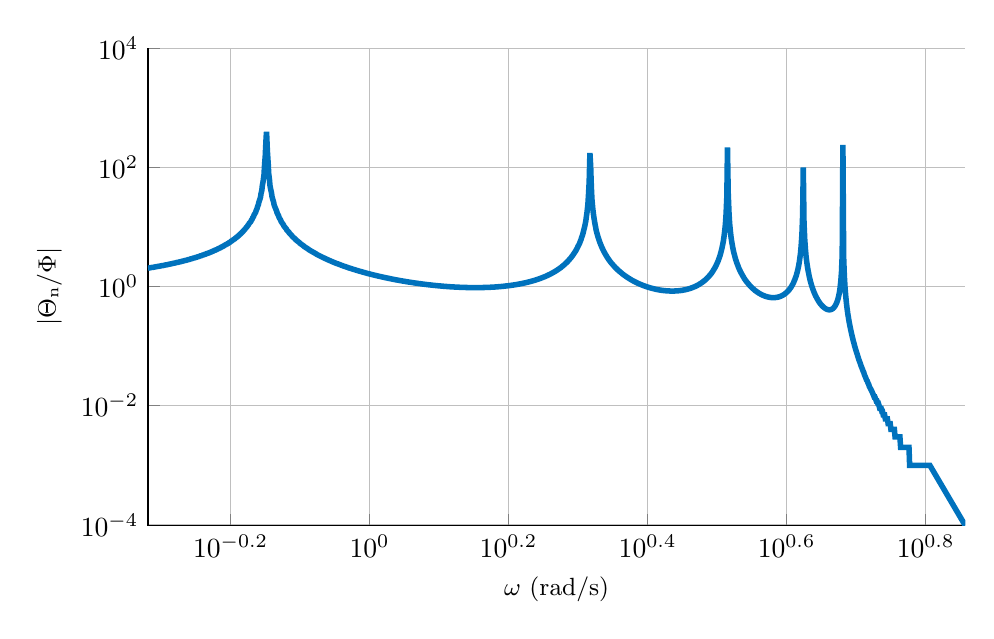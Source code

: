 % This file was created by matlab2tikz.
%
\definecolor{mycolor1}{rgb}{0.0,0.447,0.741}%
%
\begin{tikzpicture}

\begin{axis}[%
width=0.856\textwidth,
height=0.5\textwidth,
at={(0\textwidth,0\textwidth)},
scale only axis,
xmode=log,
xmin=0.48,
xmax=7.195,
xminorticks=true,
xlabel style={font=\color{white!15!black}},
xlabel={$\omega\text{ (rad/s)}$},
ymode=log,
ymin=9.753e-05,
ymax=10000,
yminorticks=true,
ylabel style={font=\color{white!15!black}},
ylabel={$\text{$|$}\Theta{}_\text{n}\text{/}\Phi\text{$|$}$},
axis background/.style={fill=white},
axis x line*=bottom,
axis y line*=left,
xmajorgrids,
xminorgrids,
ymajorgrids,
yminorgrids,
ylabel style={font=\small},
xlabel style={font=\small}
]
\addplot [color=mycolor1, line width=2.0pt, forget plot]
  table[row sep=crcr]{%
0.48	2.032\\
0.481	2.041\\
0.482	2.05\\
0.483	2.059\\
0.484	2.068\\
0.485	2.078\\
0.486	2.087\\
0.488	2.097\\
0.489	2.106\\
0.49	2.116\\
0.491	2.126\\
0.492	2.136\\
0.493	2.146\\
0.494	2.156\\
0.495	2.167\\
0.497	2.178\\
0.498	2.188\\
0.499	2.199\\
0.5	2.21\\
0.501	2.221\\
0.502	2.233\\
0.504	2.244\\
0.505	2.256\\
0.506	2.268\\
0.507	2.28\\
0.508	2.292\\
0.509	2.304\\
0.511	2.317\\
0.512	2.33\\
0.513	2.342\\
0.514	2.356\\
0.515	2.369\\
0.516	2.382\\
0.518	2.396\\
0.519	2.41\\
0.52	2.424\\
0.521	2.438\\
0.522	2.453\\
0.524	2.468\\
0.525	2.483\\
0.526	2.498\\
0.527	2.513\\
0.528	2.529\\
0.53	2.545\\
0.531	2.561\\
0.532	2.578\\
0.533	2.595\\
0.535	2.612\\
0.536	2.629\\
0.537	2.647\\
0.538	2.665\\
0.54	2.683\\
0.541	2.702\\
0.542	2.721\\
0.543	2.74\\
0.545	2.759\\
0.546	2.779\\
0.547	2.8\\
0.548	2.82\\
0.55	2.841\\
0.551	2.863\\
0.552	2.885\\
0.553	2.907\\
0.555	2.93\\
0.556	2.953\\
0.557	2.976\\
0.558	3.0\\
0.56	3.025\\
0.561	3.05\\
0.562	3.075\\
0.564	3.101\\
0.565	3.128\\
0.566	3.155\\
0.568	3.183\\
0.569	3.211\\
0.57	3.24\\
0.571	3.269\\
0.573	3.299\\
0.574	3.33\\
0.575	3.361\\
0.577	3.394\\
0.578	3.426\\
0.579	3.46\\
0.581	3.495\\
0.582	3.53\\
0.583	3.566\\
0.585	3.603\\
0.586	3.641\\
0.588	3.679\\
0.589	3.719\\
0.59	3.76\\
0.592	3.802\\
0.593	3.844\\
0.594	3.888\\
0.596	3.934\\
0.597	3.98\\
0.598	4.027\\
0.6	4.076\\
0.601	4.127\\
0.603	4.178\\
0.604	4.231\\
0.605	4.286\\
0.607	4.342\\
0.608	4.4\\
0.61	4.46\\
0.611	4.522\\
0.612	4.585\\
0.614	4.651\\
0.615	4.718\\
0.617	4.788\\
0.618	4.861\\
0.619	4.935\\
0.621	5.012\\
0.622	5.092\\
0.624	5.175\\
0.625	5.261\\
0.627	5.35\\
0.628	5.442\\
0.63	5.538\\
0.631	5.637\\
0.632	5.74\\
0.634	5.848\\
0.635	5.96\\
0.637	6.077\\
0.638	6.199\\
0.64	6.326\\
0.641	6.459\\
0.643	6.598\\
0.644	6.744\\
0.646	6.896\\
0.647	7.056\\
0.649	7.225\\
0.65	7.402\\
0.652	7.588\\
0.653	7.785\\
0.655	7.993\\
0.656	8.212\\
0.658	8.445\\
0.659	8.693\\
0.661	8.955\\
0.662	9.236\\
0.664	9.535\\
0.665	9.854\\
0.667	10.198\\
0.668	10.566\\
0.67	10.964\\
0.671	11.394\\
0.673	11.861\\
0.675	12.368\\
0.676	12.923\\
0.678	13.532\\
0.679	14.202\\
0.681	14.944\\
0.682	15.771\\
0.684	16.697\\
0.686	17.741\\
0.687	18.928\\
0.689	20.289\\
0.69	21.864\\
0.692	23.71\\
0.693	25.901\\
0.695	28.546\\
0.697	31.8\\
0.698	35.901\\
0.7	41.227\\
0.701	48.419\\
0.703	58.658\\
0.705	74.369\\
0.706	101.393\\
0.708	157.665\\
0.71	318.254\\
0.711	395.121\\
0.713	182.506\\
0.715	111.164\\
0.716	79.23\\
0.718	61.388\\
0.719	50.044\\
0.721	42.209\\
0.723	36.477\\
0.724	32.103\\
0.726	28.657\\
0.728	25.872\\
0.729	23.575\\
0.731	21.648\\
0.733	20.009\\
0.735	18.597\\
0.736	17.369\\
0.738	16.29\\
0.74	15.336\\
0.741	14.485\\
0.743	13.722\\
0.745	13.034\\
0.746	12.411\\
0.748	11.843\\
0.75	11.324\\
0.752	10.847\\
0.753	10.408\\
0.755	10.003\\
0.757	9.627\\
0.759	9.277\\
0.76	8.951\\
0.762	8.647\\
0.764	8.363\\
0.766	8.096\\
0.767	7.845\\
0.769	7.608\\
0.771	7.385\\
0.773	7.174\\
0.774	6.975\\
0.776	6.786\\
0.778	6.607\\
0.78	6.436\\
0.782	6.274\\
0.783	6.12\\
0.785	5.973\\
0.787	5.832\\
0.789	5.698\\
0.791	5.569\\
0.793	5.446\\
0.794	5.328\\
0.796	5.215\\
0.798	5.106\\
0.8	5.002\\
0.802	4.902\\
0.804	4.805\\
0.805	4.712\\
0.807	4.623\\
0.809	4.536\\
0.811	4.453\\
0.813	4.372\\
0.815	4.295\\
0.817	4.22\\
0.818	4.147\\
0.82	4.077\\
0.822	4.009\\
0.824	3.943\\
0.826	3.879\\
0.828	3.817\\
0.83	3.757\\
0.832	3.699\\
0.834	3.642\\
0.836	3.587\\
0.838	3.534\\
0.839	3.482\\
0.841	3.432\\
0.843	3.383\\
0.845	3.335\\
0.847	3.288\\
0.849	3.243\\
0.851	3.199\\
0.853	3.156\\
0.855	3.114\\
0.857	3.074\\
0.859	3.034\\
0.861	2.995\\
0.863	2.957\\
0.865	2.92\\
0.867	2.884\\
0.869	2.849\\
0.871	2.815\\
0.873	2.781\\
0.875	2.748\\
0.877	2.716\\
0.879	2.685\\
0.881	2.654\\
0.883	2.624\\
0.885	2.595\\
0.887	2.566\\
0.889	2.538\\
0.891	2.51\\
0.893	2.484\\
0.895	2.457\\
0.897	2.431\\
0.9	2.406\\
0.902	2.381\\
0.904	2.357\\
0.906	2.333\\
0.908	2.31\\
0.91	2.287\\
0.912	2.264\\
0.914	2.242\\
0.916	2.221\\
0.918	2.199\\
0.92	2.179\\
0.923	2.158\\
0.925	2.138\\
0.927	2.118\\
0.929	2.099\\
0.931	2.08\\
0.933	2.061\\
0.935	2.043\\
0.938	2.025\\
0.94	2.007\\
0.942	1.99\\
0.944	1.973\\
0.946	1.956\\
0.948	1.94\\
0.951	1.924\\
0.953	1.908\\
0.955	1.892\\
0.957	1.877\\
0.959	1.861\\
0.962	1.846\\
0.964	1.832\\
0.966	1.817\\
0.968	1.803\\
0.971	1.789\\
0.973	1.776\\
0.975	1.762\\
0.977	1.749\\
0.98	1.736\\
0.982	1.723\\
0.984	1.71\\
0.986	1.698\\
0.989	1.685\\
0.991	1.673\\
0.993	1.661\\
0.995	1.649\\
0.998	1.638\\
1.0	1.627\\
1.002	1.615\\
1.005	1.604\\
1.007	1.593\\
1.009	1.583\\
1.012	1.572\\
1.014	1.562\\
1.016	1.551\\
1.019	1.541\\
1.021	1.531\\
1.023	1.522\\
1.026	1.512\\
1.028	1.502\\
1.03	1.493\\
1.033	1.484\\
1.035	1.475\\
1.038	1.466\\
1.04	1.457\\
1.042	1.448\\
1.045	1.439\\
1.047	1.431\\
1.05	1.422\\
1.052	1.414\\
1.054	1.406\\
1.057	1.398\\
1.059	1.39\\
1.062	1.382\\
1.064	1.374\\
1.067	1.367\\
1.069	1.359\\
1.072	1.352\\
1.074	1.345\\
1.076	1.337\\
1.079	1.33\\
1.081	1.323\\
1.084	1.316\\
1.086	1.31\\
1.089	1.303\\
1.091	1.296\\
1.094	1.29\\
1.097	1.283\\
1.099	1.277\\
1.102	1.271\\
1.104	1.265\\
1.107	1.258\\
1.109	1.252\\
1.112	1.247\\
1.114	1.241\\
1.117	1.235\\
1.119	1.229\\
1.122	1.224\\
1.125	1.218\\
1.127	1.213\\
1.13	1.207\\
1.132	1.202\\
1.135	1.197\\
1.138	1.191\\
1.14	1.186\\
1.143	1.181\\
1.146	1.176\\
1.148	1.172\\
1.151	1.167\\
1.153	1.162\\
1.156	1.157\\
1.159	1.153\\
1.161	1.148\\
1.164	1.144\\
1.167	1.139\\
1.17	1.135\\
1.172	1.131\\
1.175	1.126\\
1.178	1.122\\
1.18	1.118\\
1.183	1.114\\
1.186	1.11\\
1.189	1.106\\
1.191	1.102\\
1.194	1.098\\
1.197	1.095\\
1.2	1.091\\
1.202	1.087\\
1.205	1.084\\
1.208	1.08\\
1.211	1.077\\
1.213	1.073\\
1.216	1.07\\
1.219	1.067\\
1.222	1.064\\
1.225	1.06\\
1.227	1.057\\
1.23	1.054\\
1.233	1.051\\
1.236	1.048\\
1.239	1.045\\
1.242	1.042\\
1.245	1.039\\
1.247	1.037\\
1.25	1.034\\
1.253	1.031\\
1.256	1.029\\
1.259	1.026\\
1.262	1.024\\
1.265	1.021\\
1.268	1.019\\
1.271	1.016\\
1.274	1.014\\
1.276	1.012\\
1.279	1.009\\
1.282	1.007\\
1.285	1.005\\
1.288	1.003\\
1.291	1.001\\
1.294	0.999\\
1.297	0.997\\
1.3	0.995\\
1.303	0.993\\
1.306	0.991\\
1.309	0.99\\
1.312	0.988\\
1.315	0.986\\
1.318	0.985\\
1.321	0.983\\
1.324	0.982\\
1.327	0.98\\
1.33	0.979\\
1.334	0.977\\
1.337	0.976\\
1.34	0.975\\
1.343	0.974\\
1.346	0.972\\
1.349	0.971\\
1.352	0.97\\
1.355	0.969\\
1.358	0.968\\
1.361	0.967\\
1.365	0.966\\
1.368	0.965\\
1.371	0.965\\
1.374	0.964\\
1.377	0.963\\
1.38	0.963\\
1.384	0.962\\
1.387	0.961\\
1.39	0.961\\
1.393	0.96\\
1.396	0.96\\
1.4	0.96\\
1.403	0.959\\
1.406	0.959\\
1.409	0.959\\
1.413	0.959\\
1.416	0.959\\
1.419	0.959\\
1.422	0.959\\
1.426	0.959\\
1.429	0.959\\
1.432	0.959\\
1.436	0.959\\
1.439	0.96\\
1.442	0.96\\
1.445	0.96\\
1.449	0.961\\
1.452	0.961\\
1.455	0.962\\
1.459	0.963\\
1.462	0.963\\
1.466	0.964\\
1.469	0.965\\
1.472	0.966\\
1.476	0.967\\
1.479	0.968\\
1.483	0.969\\
1.486	0.97\\
1.489	0.971\\
1.493	0.972\\
1.496	0.974\\
1.5	0.975\\
1.503	0.977\\
1.507	0.978\\
1.51	0.98\\
1.514	0.981\\
1.517	0.983\\
1.521	0.985\\
1.524	0.987\\
1.528	0.989\\
1.531	0.991\\
1.535	0.993\\
1.538	0.995\\
1.542	0.998\\
1.545	1.0\\
1.549	1.003\\
1.552	1.005\\
1.556	1.008\\
1.56	1.011\\
1.563	1.014\\
1.567	1.016\\
1.57	1.02\\
1.574	1.023\\
1.578	1.026\\
1.581	1.029\\
1.585	1.033\\
1.589	1.036\\
1.592	1.04\\
1.596	1.044\\
1.6	1.048\\
1.603	1.052\\
1.607	1.056\\
1.611	1.06\\
1.614	1.064\\
1.618	1.069\\
1.622	1.074\\
1.626	1.078\\
1.629	1.083\\
1.633	1.088\\
1.637	1.094\\
1.641	1.099\\
1.644	1.105\\
1.648	1.11\\
1.652	1.116\\
1.656	1.122\\
1.66	1.128\\
1.663	1.135\\
1.667	1.141\\
1.671	1.148\\
1.675	1.155\\
1.679	1.162\\
1.683	1.17\\
1.687	1.177\\
1.69	1.185\\
1.694	1.193\\
1.698	1.201\\
1.702	1.21\\
1.706	1.218\\
1.71	1.227\\
1.714	1.237\\
1.718	1.246\\
1.722	1.256\\
1.726	1.266\\
1.73	1.277\\
1.734	1.287\\
1.738	1.299\\
1.742	1.31\\
1.746	1.322\\
1.75	1.334\\
1.754	1.347\\
1.758	1.36\\
1.762	1.373\\
1.766	1.387\\
1.77	1.401\\
1.774	1.416\\
1.778	1.431\\
1.782	1.447\\
1.787	1.463\\
1.791	1.48\\
1.795	1.498\\
1.799	1.516\\
1.803	1.535\\
1.807	1.554\\
1.811	1.574\\
1.816	1.595\\
1.82	1.617\\
1.824	1.64\\
1.828	1.663\\
1.832	1.687\\
1.837	1.713\\
1.841	1.739\\
1.845	1.767\\
1.849	1.795\\
1.854	1.825\\
1.858	1.857\\
1.862	1.889\\
1.866	1.923\\
1.871	1.959\\
1.875	1.996\\
1.879	2.036\\
1.884	2.077\\
1.888	2.12\\
1.892	2.165\\
1.897	2.213\\
1.901	2.264\\
1.906	2.317\\
1.91	2.373\\
1.914	2.433\\
1.919	2.496\\
1.923	2.563\\
1.928	2.634\\
1.932	2.71\\
1.936	2.791\\
1.941	2.878\\
1.945	2.97\\
1.95	3.07\\
1.954	3.178\\
1.959	3.294\\
1.963	3.42\\
1.968	3.556\\
1.972	3.706\\
1.977	3.869\\
1.982	4.048\\
1.986	4.246\\
1.991	4.466\\
1.995	4.712\\
2.0	4.988\\
2.005	5.3\\
2.009	5.655\\
2.014	6.065\\
2.018	6.541\\
2.023	7.1\\
2.028	7.769\\
2.032	8.581\\
2.037	9.587\\
2.042	10.868\\
2.047	12.553\\
2.051	14.866\\
2.056	18.241\\
2.061	23.62\\
2.065	33.518\\
2.07	57.515\\
2.075	174.321\\
2.08	108.051\\
2.085	46.416\\
2.089	29.212\\
2.094	21.261\\
2.099	16.694\\
2.104	13.732\\
2.109	11.657\\
2.114	10.122\\
2.118	8.941\\
2.123	8.005\\
2.128	7.244\\
2.133	6.614\\
2.138	6.084\\
2.143	5.631\\
2.148	5.241\\
2.153	4.9\\
2.158	4.601\\
2.163	4.336\\
2.168	4.099\\
2.173	3.887\\
2.178	3.695\\
2.183	3.521\\
2.188	3.363\\
2.193	3.218\\
2.198	3.085\\
2.203	2.963\\
2.208	2.85\\
2.213	2.745\\
2.218	2.648\\
2.223	2.557\\
2.228	2.473\\
2.234	2.394\\
2.239	2.319\\
2.244	2.25\\
2.249	2.184\\
2.254	2.123\\
2.259	2.065\\
2.265	2.01\\
2.27	1.958\\
2.275	1.908\\
2.28	1.862\\
2.286	1.817\\
2.291	1.775\\
2.296	1.735\\
2.302	1.697\\
2.307	1.66\\
2.312	1.625\\
2.317	1.592\\
2.323	1.56\\
2.328	1.53\\
2.334	1.501\\
2.339	1.473\\
2.344	1.446\\
2.35	1.42\\
2.355	1.396\\
2.361	1.372\\
2.366	1.35\\
2.371	1.328\\
2.377	1.307\\
2.382	1.287\\
2.388	1.267\\
2.393	1.249\\
2.399	1.231\\
2.404	1.213\\
2.41	1.197\\
2.416	1.181\\
2.421	1.165\\
2.427	1.15\\
2.432	1.136\\
2.438	1.122\\
2.443	1.109\\
2.449	1.096\\
2.455	1.083\\
2.46	1.071\\
2.466	1.06\\
2.472	1.048\\
2.477	1.038\\
2.483	1.027\\
2.489	1.017\\
2.495	1.008\\
2.5	0.998\\
2.506	0.989\\
2.512	0.981\\
2.518	0.972\\
2.524	0.964\\
2.529	0.956\\
2.535	0.949\\
2.541	0.942\\
2.547	0.935\\
2.553	0.928\\
2.559	0.922\\
2.565	0.916\\
2.57	0.91\\
2.576	0.905\\
2.582	0.899\\
2.588	0.894\\
2.594	0.889\\
2.6	0.885\\
2.606	0.88\\
2.612	0.876\\
2.618	0.872\\
2.624	0.869\\
2.63	0.865\\
2.636	0.862\\
2.642	0.859\\
2.649	0.856\\
2.655	0.854\\
2.661	0.851\\
2.667	0.849\\
2.673	0.847\\
2.679	0.845\\
2.685	0.844\\
2.692	0.843\\
2.698	0.842\\
2.704	0.841\\
2.71	0.84\\
2.717	0.84\\
2.723	0.839\\
2.729	0.839\\
2.735	0.84\\
2.742	0.84\\
2.748	0.841\\
2.754	0.842\\
2.761	0.843\\
2.767	0.844\\
2.773	0.846\\
2.78	0.848\\
2.786	0.85\\
2.793	0.853\\
2.799	0.855\\
2.806	0.859\\
2.812	0.862\\
2.818	0.865\\
2.825	0.869\\
2.831	0.874\\
2.838	0.878\\
2.845	0.883\\
2.851	0.888\\
2.858	0.894\\
2.864	0.9\\
2.871	0.907\\
2.877	0.913\\
2.884	0.921\\
2.891	0.929\\
2.897	0.937\\
2.904	0.946\\
2.911	0.955\\
2.918	0.965\\
2.924	0.975\\
2.931	0.986\\
2.938	0.998\\
2.945	1.01\\
2.951	1.023\\
2.958	1.037\\
2.965	1.052\\
2.972	1.068\\
2.979	1.084\\
2.985	1.102\\
2.992	1.121\\
2.999	1.141\\
3.006	1.162\\
3.013	1.185\\
3.02	1.209\\
3.027	1.234\\
3.034	1.262\\
3.041	1.291\\
3.048	1.323\\
3.055	1.357\\
3.062	1.393\\
3.069	1.432\\
3.076	1.475\\
3.083	1.52\\
3.09	1.57\\
3.098	1.624\\
3.105	1.683\\
3.112	1.748\\
3.119	1.819\\
3.126	1.898\\
3.133	1.985\\
3.141	2.082\\
3.148	2.191\\
3.155	2.313\\
3.162	2.453\\
3.17	2.612\\
3.177	2.796\\
3.184	3.012\\
3.192	3.266\\
3.199	3.572\\
3.206	3.945\\
3.214	4.412\\
3.221	5.011\\
3.229	5.809\\
3.236	6.921\\
3.243	8.579\\
3.251	11.315\\
3.258	16.675\\
3.266	31.842\\
3.273	215.971\\
3.281	36.732\\
3.289	17.727\\
3.296	11.641\\
3.304	8.65\\
3.311	6.873\\
3.319	5.697\\
3.327	4.861\\
3.334	4.236\\
3.342	3.752\\
3.35	3.366\\
3.357	3.052\\
3.365	2.79\\
3.373	2.57\\
3.381	2.381\\
3.389	2.218\\
3.396	2.076\\
3.404	1.951\\
3.412	1.84\\
3.42	1.742\\
3.428	1.653\\
3.436	1.574\\
3.444	1.502\\
3.452	1.436\\
3.459	1.376\\
3.467	1.322\\
3.475	1.271\\
3.483	1.225\\
3.491	1.182\\
3.5	1.143\\
3.508	1.106\\
3.516	1.072\\
3.524	1.041\\
3.532	1.011\\
3.54	0.984\\
3.548	0.958\\
3.556	0.934\\
3.565	0.912\\
3.573	0.891\\
3.581	0.871\\
3.589	0.853\\
3.598	0.835\\
3.606	0.819\\
3.614	0.804\\
3.623	0.79\\
3.631	0.776\\
3.639	0.764\\
3.648	0.752\\
3.656	0.741\\
3.664	0.731\\
3.673	0.722\\
3.681	0.713\\
3.69	0.705\\
3.698	0.697\\
3.707	0.69\\
3.715	0.684\\
3.724	0.678\\
3.733	0.673\\
3.741	0.668\\
3.75	0.664\\
3.758	0.661\\
3.767	0.658\\
3.776	0.655\\
3.785	0.653\\
3.793	0.652\\
3.802	0.651\\
3.811	0.651\\
3.82	0.651\\
3.828	0.652\\
3.837	0.654\\
3.846	0.656\\
3.855	0.659\\
3.864	0.662\\
3.873	0.666\\
3.882	0.671\\
3.891	0.677\\
3.9	0.684\\
3.909	0.691\\
3.918	0.7\\
3.927	0.709\\
3.936	0.72\\
3.945	0.732\\
3.954	0.745\\
3.963	0.76\\
3.972	0.777\\
3.981	0.795\\
3.99	0.816\\
4.0	0.839\\
4.009	0.865\\
4.018	0.893\\
4.027	0.926\\
4.037	0.962\\
4.046	1.004\\
4.055	1.051\\
4.065	1.105\\
4.074	1.168\\
4.083	1.241\\
4.093	1.327\\
4.102	1.429\\
4.112	1.553\\
4.121	1.706\\
4.131	1.898\\
4.14	2.148\\
4.15	2.484\\
4.159	2.959\\
4.169	3.681\\
4.178	4.908\\
4.188	7.445\\
4.198	15.765\\
4.207	100.021\\
4.217	12.051\\
4.227	6.328\\
4.237	4.268\\
4.246	3.207\\
4.256	2.562\\
4.266	2.129\\
4.276	1.818\\
4.286	1.584\\
4.295	1.403\\
4.305	1.258\\
4.315	1.139\\
4.325	1.041\\
4.335	0.958\\
4.345	0.888\\
4.355	0.827\\
4.365	0.775\\
4.375	0.729\\
4.385	0.688\\
4.396	0.652\\
4.406	0.621\\
4.416	0.592\\
4.426	0.567\\
4.436	0.545\\
4.446	0.524\\
4.457	0.506\\
4.467	0.49\\
4.477	0.476\\
4.488	0.463\\
4.498	0.452\\
4.508	0.442\\
4.519	0.433\\
4.529	0.426\\
4.54	0.419\\
4.55	0.414\\
4.56	0.411\\
4.571	0.408\\
4.582	0.407\\
4.592	0.407\\
4.603	0.408\\
4.613	0.411\\
4.624	0.416\\
4.635	0.423\\
4.645	0.432\\
4.656	0.444\\
4.667	0.459\\
4.677	0.478\\
4.688	0.503\\
4.699	0.534\\
4.71	0.574\\
4.721	0.628\\
4.732	0.702\\
4.743	0.806\\
4.753	0.966\\
4.764	1.234\\
4.775	1.775\\
4.786	3.409\\
4.797	237.494\\
4.809	3.126\\
4.82	1.503\\
4.831	0.962\\
4.842	0.694\\
4.853	0.533\\
4.864	0.427\\
4.875	0.352\\
4.887	0.296\\
4.898	0.253\\
4.909	0.22\\
4.921	0.192\\
4.932	0.17\\
4.943	0.151\\
4.955	0.135\\
4.966	0.121\\
4.978	0.11\\
4.989	0.099\\
5.0	0.091\\
5.012	0.083\\
5.024	0.076\\
5.035	0.07\\
5.047	0.064\\
5.058	0.059\\
5.07	0.055\\
5.082	0.051\\
5.093	0.047\\
5.105	0.044\\
5.117	0.041\\
5.129	0.038\\
5.141	0.036\\
5.152	0.033\\
5.164	0.031\\
5.176	0.029\\
5.188	0.027\\
5.2	0.026\\
5.212	0.024\\
5.224	0.023\\
5.236	0.021\\
5.248	0.02\\
5.26	0.019\\
5.272	0.018\\
5.285	0.017\\
5.297	0.016\\
5.309	0.015\\
5.321	0.014\\
5.333	0.014\\
5.346	0.013\\
5.358	0.012\\
5.37	0.012\\
5.383	0.011\\
5.395	0.011\\
5.408	0.01\\
5.42	0.009\\
5.433	0.009\\
5.445	0.009\\
5.458	0.008\\
5.47	0.008\\
5.483	0.007\\
5.496	0.007\\
5.508	0.007\\
5.521	0.006\\
5.534	0.006\\
5.546	0.006\\
5.559	0.006\\
5.572	0.005\\
5.585	0.005\\
5.598	0.005\\
5.611	0.005\\
5.624	0.004\\
5.637	0.004\\
5.65	0.004\\
5.663	0.004\\
5.676	0.004\\
5.689	0.004\\
5.702	0.003\\
5.715	0.003\\
5.728	0.003\\
5.741	0.003\\
5.755	0.003\\
5.768	0.003\\
5.781	0.003\\
5.794	0.003\\
5.808	0.002\\
5.821	0.002\\
5.835	0.002\\
5.848	0.002\\
5.862	0.002\\
5.875	0.002\\
5.889	0.002\\
5.902	0.002\\
5.916	0.002\\
5.929	0.002\\
5.943	0.002\\
5.957	0.002\\
5.971	0.002\\
5.984	0.001\\
5.998	0.001\\
6.012	0.001\\
6.026	0.001\\
6.04	0.001\\
6.054	0.001\\
6.068	0.001\\
6.082	0.001\\
6.096	0.001\\
6.11	0.001\\
6.124	0.001\\
6.138	0.001\\
6.152	0.001\\
6.166	0.001\\
6.18	0.001\\
6.195	0.001\\
6.209	0.001\\
6.223	0.001\\
6.238	0.001\\
6.252	0.001\\
6.266	0.001\\
6.281	0.001\\
6.295	0.001\\
6.31	0.001\\
6.324	0.001\\
6.339	0.001\\
6.353	0.001\\
6.368	0.001\\
6.383	0.001\\
6.398	0.001\\
6.412	0.0\\
6.427	0.0\\
6.442	0.0\\
6.457	0.0\\
6.472	0.0\\
6.487	0.0\\
6.501	0.0\\
6.516	0.0\\
6.531	0.0\\
6.547	0.0\\
6.562	0.0\\
6.577	0.0\\
6.592	0.0\\
6.607	0.0\\
6.622	0.0\\
6.638	0.0\\
6.653	0.0\\
6.668	0.0\\
6.684	0.0\\
6.699	0.0\\
6.714	0.0\\
6.73	0.0\\
6.745	0.0\\
6.761	0.0\\
6.777	0.0\\
6.792	0.0\\
6.808	0.0\\
6.824	0.0\\
6.839	0.0\\
6.855	0.0\\
6.871	0.0\\
6.887	0.0\\
6.903	0.0\\
6.918	0.0\\
6.934	0.0\\
6.95	0.0\\
6.966	0.0\\
6.983	0.0\\
6.999	0.0\\
7.015	0.0\\
7.031	0.0\\
7.047	0.0\\
7.063	0.0\\
7.08	0.0\\
7.096	0.0\\
7.112	0.0\\
7.129	0.0\\
7.145	0.0\\
7.162	0.0\\
7.178	0.0\\
7.195	9.753e-05\\
};
\end{axis}
\end{tikzpicture}%